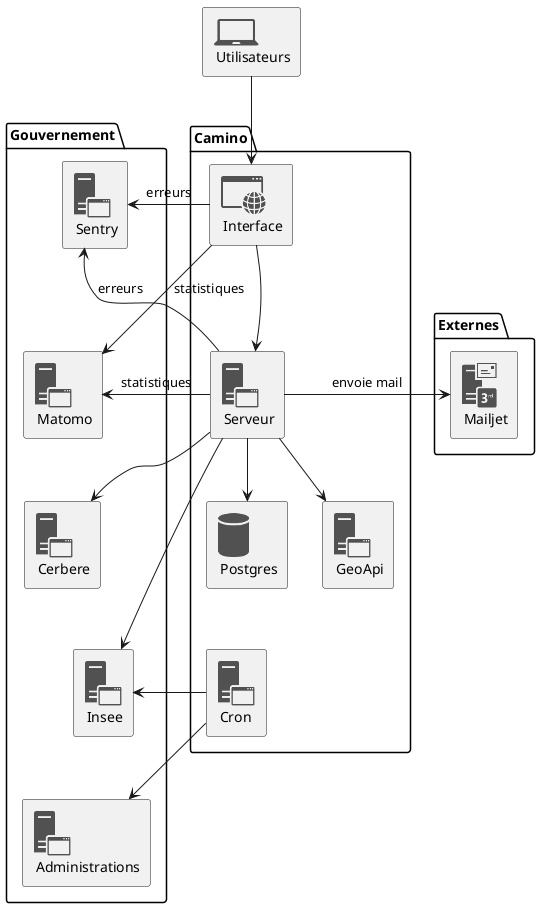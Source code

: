 @startuml
!include <tupadr3/common>

!include <office/Databases/database>
!include <office/Servers/application_server>
!include <office/Concepts/application_web>
!include <office/Devices/device_laptop>
!include <office/Servers/3rd_party_mail_server>

OFF_DEVICE_LAPTOP(Utilisateurs, Utilisateurs)

package Externes {
  OFF_3RD_PARTY_MAIL_SERVER(Mailjet, Mailjet)
'  Sentry -[hidden]d-> Mailjet
}
package Gouvernement {
  OFF_APPLICATION_SERVER(Sentry, Sentry)
  OFF_APPLICATION_SERVER(Matomo, Matomo)
  OFF_APPLICATION_SERVER(Cerbere, Cerbere)
  OFF_APPLICATION_SERVER(Insee, Insee)
  OFF_APPLICATION_SERVER(Administrations, Administrations)

  Sentry -[hidden]d-> Matomo
  Matomo -[hidden]d->Cerbere
  Cerbere -[hidden]d->Insee
  Insee -[hidden]d->Administrations
 
}

package Camino {
  OFF_APPLICATION_WEB(UI, Interface)
  OFF_APPLICATION_SERVER(API,Serveur)
  OFF_DATABASE(Postgres,Postgres)

  OFF_APPLICATION_SERVER(CRON,Cron)
  OFF_APPLICATION_SERVER(GeoApi,GeoApi)
  UI --> API
  Postgres -[hidden]d-> CRON
}


Utilisateurs --> UI

API --> Postgres
API --> GeoApi
API -> Cerbere
API -> Insee
API -> Matomo: statistiques
UI -> Sentry: erreurs
CRON -> Administrations
CRON -> Insee
API -> Sentry: erreurs
API -> Mailjet: envoie mail
Matomo <- UI: statistiques
@enduml
